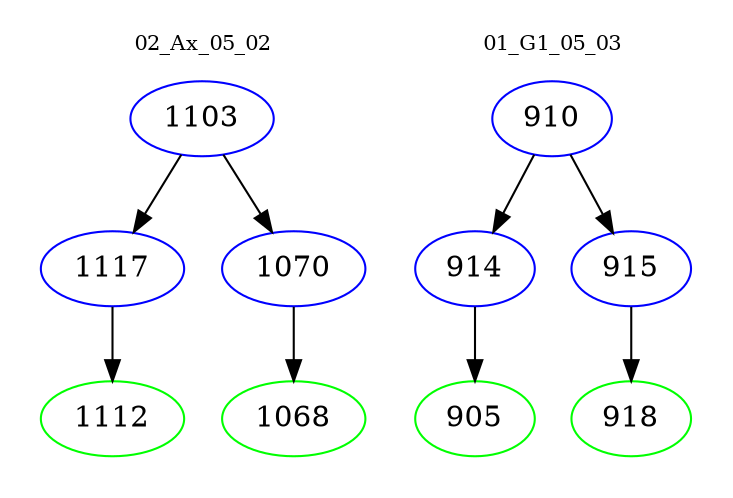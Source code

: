digraph{
subgraph cluster_0 {
color = white
label = "02_Ax_05_02";
fontsize=10;
T0_1103 [label="1103", color="blue"]
T0_1103 -> T0_1117 [color="black"]
T0_1117 [label="1117", color="blue"]
T0_1117 -> T0_1112 [color="black"]
T0_1112 [label="1112", color="green"]
T0_1103 -> T0_1070 [color="black"]
T0_1070 [label="1070", color="blue"]
T0_1070 -> T0_1068 [color="black"]
T0_1068 [label="1068", color="green"]
}
subgraph cluster_1 {
color = white
label = "01_G1_05_03";
fontsize=10;
T1_910 [label="910", color="blue"]
T1_910 -> T1_914 [color="black"]
T1_914 [label="914", color="blue"]
T1_914 -> T1_905 [color="black"]
T1_905 [label="905", color="green"]
T1_910 -> T1_915 [color="black"]
T1_915 [label="915", color="blue"]
T1_915 -> T1_918 [color="black"]
T1_918 [label="918", color="green"]
}
}

